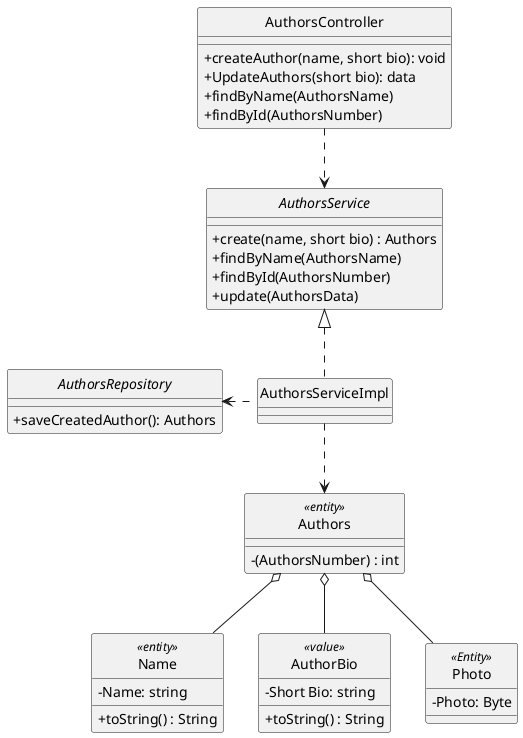 @startuml
'https://plantuml.com/class-diagram

skinparam classAttributeIconSize 0
hide circle
class Authors <<entity>>{
    - (AuthorsNumber) : int

}
class Name <<entity>>{
    - Name: string
    + toString() : String
}

class AuthorBio <<value>>{
    - Short Bio: string
    + toString() : String
}

class Photo <<Entity>>{
    - Photo: Byte
}

class AuthorsController {
    +createAuthor(name, short bio): void
    +UpdateAuthors(short bio): data
    + findByName(AuthorsName)
    + findById(AuthorsNumber)
}

class AuthorsServiceImpl implements AuthorsService{
}

interface AuthorsService {
    + create(name, short bio) : Authors
    + findByName(AuthorsName)
    + findById(AuthorsNumber)
    + update(AuthorsData)
}

interface AuthorsRepository {
    +saveCreatedAuthor(): Authors
}

AuthorsServiceImpl ..> Authors
AuthorsController ..> AuthorsService
AuthorsServiceImpl .left.> AuthorsRepository

Authors o-- Name
Authors o-- Photo
Authors o-- AuthorBio
@enduml
